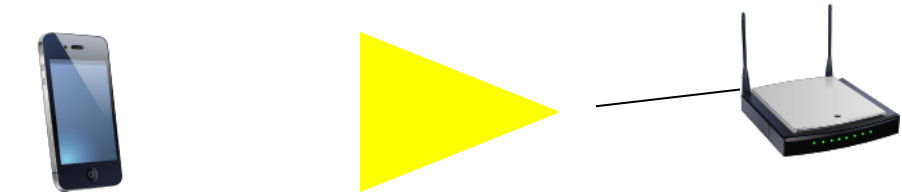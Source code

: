 <mxfile version="20.8.23" type="github">
  <diagram name="Page-1" id="55a83fd1-7818-8e21-69c5-c3457e3827bb">
    <mxGraphModel dx="1360" dy="915" grid="1" gridSize="10" guides="1" tooltips="1" connect="1" arrows="1" fold="1" page="1" pageScale="1" pageWidth="500" pageHeight="120" background="none" math="0" shadow="0">
      <root>
        <mxCell id="0" />
        <mxCell id="1" parent="0" />
        <mxCell id="8kn-7sBlrsEQqJnDXLVc-1" value="" style="image;html=1;image=img/lib/clip_art/networking/Wireless_Router_N_128x128.png" vertex="1" parent="1">
          <mxGeometry x="395" width="80" height="80" as="geometry" />
        </mxCell>
        <mxCell id="8kn-7sBlrsEQqJnDXLVc-2" value="" style="image;html=1;image=img/lib/clip_art/telecommunication/iPhone_128x128.png" vertex="1" parent="1">
          <mxGeometry x="25" y="16" width="80" height="80" as="geometry" />
        </mxCell>
        <mxCell id="8kn-7sBlrsEQqJnDXLVc-4" value="" style="triangle;whiteSpace=wrap;html=1;strokeColor=none;fillColor=#FFFF00;" vertex="1" parent="1">
          <mxGeometry x="205" y="16" width="100" height="80" as="geometry" />
        </mxCell>
        <mxCell id="8kn-7sBlrsEQqJnDXLVc-3" value="" style="shape=image;html=1;verticalAlign=top;verticalLabelPosition=bottom;labelBackgroundColor=#ffffff;imageAspect=0;aspect=fixed;image=https://cdn1.iconfinder.com/data/icons/nuvola2/48x48/actions/ledorange.png" vertex="1" parent="1">
          <mxGeometry x="275" y="32" width="48" height="48" as="geometry" />
        </mxCell>
        <mxCell id="8kn-7sBlrsEQqJnDXLVc-5" value="" style="endArrow=none;html=1;rounded=0;" edge="1" parent="1" source="8kn-7sBlrsEQqJnDXLVc-3" target="8kn-7sBlrsEQqJnDXLVc-1">
          <mxGeometry width="50" height="50" relative="1" as="geometry">
            <mxPoint x="505" y="486" as="sourcePoint" />
            <mxPoint x="555" y="436" as="targetPoint" />
          </mxGeometry>
        </mxCell>
      </root>
    </mxGraphModel>
  </diagram>
</mxfile>
